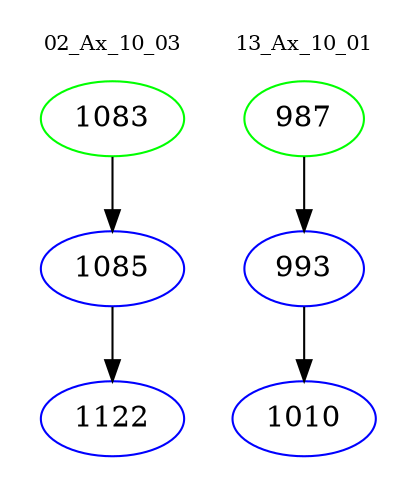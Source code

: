 digraph{
subgraph cluster_0 {
color = white
label = "02_Ax_10_03";
fontsize=10;
T0_1083 [label="1083", color="green"]
T0_1083 -> T0_1085 [color="black"]
T0_1085 [label="1085", color="blue"]
T0_1085 -> T0_1122 [color="black"]
T0_1122 [label="1122", color="blue"]
}
subgraph cluster_1 {
color = white
label = "13_Ax_10_01";
fontsize=10;
T1_987 [label="987", color="green"]
T1_987 -> T1_993 [color="black"]
T1_993 [label="993", color="blue"]
T1_993 -> T1_1010 [color="black"]
T1_1010 [label="1010", color="blue"]
}
}
